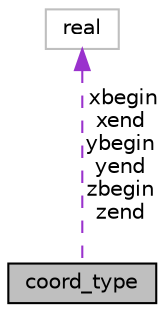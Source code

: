 digraph "coord_type"
{
 // INTERACTIVE_SVG=YES
 // LATEX_PDF_SIZE
  edge [fontname="Helvetica",fontsize="10",labelfontname="Helvetica",labelfontsize="10"];
  node [fontname="Helvetica",fontsize="10",shape=record];
  Node1 [label="coord_type",height=0.2,width=0.4,color="black", fillcolor="grey75", style="filled", fontcolor="black",tooltip="Define the region for field output."];
  Node2 -> Node1 [dir="back",color="darkorchid3",fontsize="10",style="dashed",label=" xbegin\nxend\nybegin\nyend\nzbegin\nzend" ,fontname="Helvetica"];
  Node2 [label="real",height=0.2,width=0.4,color="grey75", fillcolor="white", style="filled",tooltip=" "];
}
